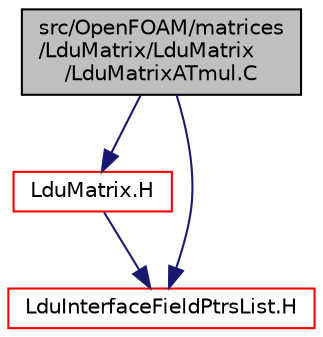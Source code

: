 digraph "src/OpenFOAM/matrices/LduMatrix/LduMatrix/LduMatrixATmul.C"
{
  bgcolor="transparent";
  edge [fontname="Helvetica",fontsize="10",labelfontname="Helvetica",labelfontsize="10"];
  node [fontname="Helvetica",fontsize="10",shape=record];
  Node1 [label="src/OpenFOAM/matrices\l/LduMatrix/LduMatrix\l/LduMatrixATmul.C",height=0.2,width=0.4,color="black", fillcolor="grey75", style="filled", fontcolor="black"];
  Node1 -> Node2 [color="midnightblue",fontsize="10",style="solid",fontname="Helvetica"];
  Node2 [label="LduMatrix.H",height=0.2,width=0.4,color="red",URL="$a08408.html"];
  Node2 -> Node3 [color="midnightblue",fontsize="10",style="solid",fontname="Helvetica"];
  Node3 [label="LduInterfaceFieldPtrsList.H",height=0.2,width=0.4,color="red",URL="$a08403.html",tooltip="List of coupled interface fields to be used in coupling. "];
  Node1 -> Node3 [color="midnightblue",fontsize="10",style="solid",fontname="Helvetica"];
}
